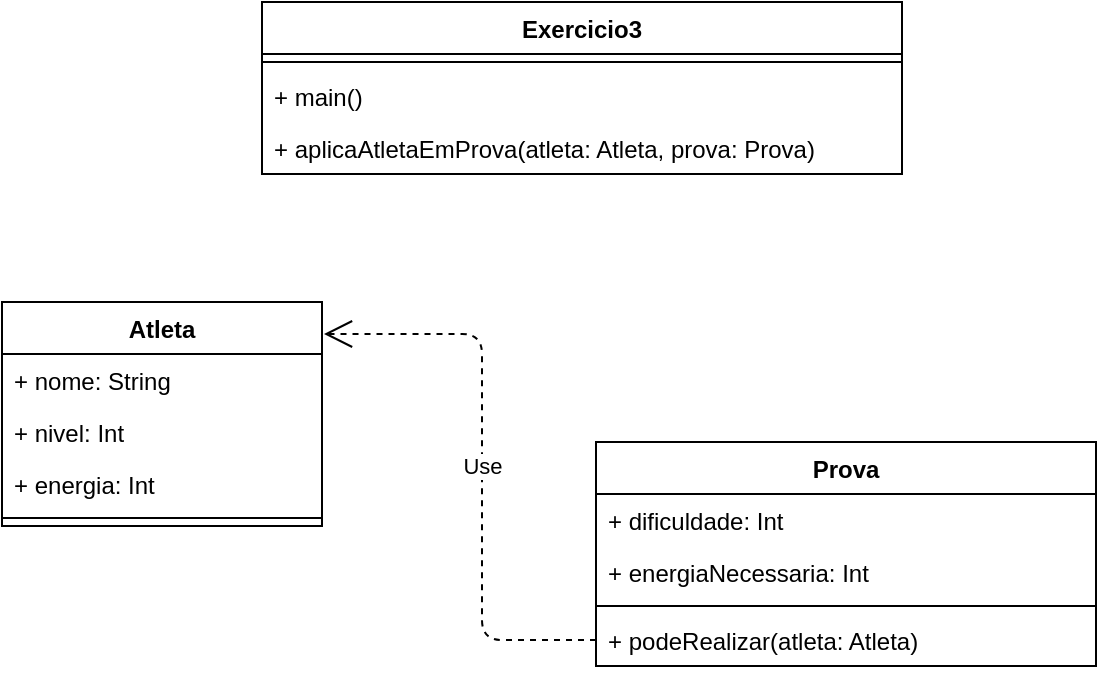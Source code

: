 <mxfile version="13.6.6" type="device"><diagram id="cqp6BdjrmmfVuLKcXOhI" name="Page-1"><mxGraphModel dx="868" dy="1651" grid="1" gridSize="10" guides="1" tooltips="1" connect="1" arrows="1" fold="1" page="1" pageScale="1" pageWidth="827" pageHeight="1169" math="0" shadow="0"><root><mxCell id="0"/><mxCell id="1" parent="0"/><mxCell id="m_GpvHyaKNreJumAo9BA-1" value="Atleta" style="swimlane;fontStyle=1;align=center;verticalAlign=top;childLayout=stackLayout;horizontal=1;startSize=26;horizontalStack=0;resizeParent=1;resizeParentMax=0;resizeLast=0;collapsible=1;marginBottom=0;" vertex="1" parent="1"><mxGeometry x="280" y="90" width="160" height="112" as="geometry"/></mxCell><mxCell id="m_GpvHyaKNreJumAo9BA-2" value="+ nome: String" style="text;strokeColor=none;fillColor=none;align=left;verticalAlign=top;spacingLeft=4;spacingRight=4;overflow=hidden;rotatable=0;points=[[0,0.5],[1,0.5]];portConstraint=eastwest;" vertex="1" parent="m_GpvHyaKNreJumAo9BA-1"><mxGeometry y="26" width="160" height="26" as="geometry"/></mxCell><mxCell id="m_GpvHyaKNreJumAo9BA-5" value="+ nivel: Int" style="text;strokeColor=none;fillColor=none;align=left;verticalAlign=top;spacingLeft=4;spacingRight=4;overflow=hidden;rotatable=0;points=[[0,0.5],[1,0.5]];portConstraint=eastwest;" vertex="1" parent="m_GpvHyaKNreJumAo9BA-1"><mxGeometry y="52" width="160" height="26" as="geometry"/></mxCell><mxCell id="m_GpvHyaKNreJumAo9BA-7" value="+ energia: Int" style="text;strokeColor=none;fillColor=none;align=left;verticalAlign=top;spacingLeft=4;spacingRight=4;overflow=hidden;rotatable=0;points=[[0,0.5],[1,0.5]];portConstraint=eastwest;" vertex="1" parent="m_GpvHyaKNreJumAo9BA-1"><mxGeometry y="78" width="160" height="26" as="geometry"/></mxCell><mxCell id="m_GpvHyaKNreJumAo9BA-3" value="" style="line;strokeWidth=1;fillColor=none;align=left;verticalAlign=middle;spacingTop=-1;spacingLeft=3;spacingRight=3;rotatable=0;labelPosition=right;points=[];portConstraint=eastwest;" vertex="1" parent="m_GpvHyaKNreJumAo9BA-1"><mxGeometry y="104" width="160" height="8" as="geometry"/></mxCell><mxCell id="m_GpvHyaKNreJumAo9BA-15" value="Prova" style="swimlane;fontStyle=1;align=center;verticalAlign=top;childLayout=stackLayout;horizontal=1;startSize=26;horizontalStack=0;resizeParent=1;resizeParentMax=0;resizeLast=0;collapsible=1;marginBottom=0;" vertex="1" parent="1"><mxGeometry x="577" y="160" width="250" height="112" as="geometry"/></mxCell><mxCell id="m_GpvHyaKNreJumAo9BA-16" value="+ dificuldade: Int" style="text;strokeColor=none;fillColor=none;align=left;verticalAlign=top;spacingLeft=4;spacingRight=4;overflow=hidden;rotatable=0;points=[[0,0.5],[1,0.5]];portConstraint=eastwest;" vertex="1" parent="m_GpvHyaKNreJumAo9BA-15"><mxGeometry y="26" width="250" height="26" as="geometry"/></mxCell><mxCell id="m_GpvHyaKNreJumAo9BA-24" value="+ energiaNecessaria: Int" style="text;strokeColor=none;fillColor=none;align=left;verticalAlign=top;spacingLeft=4;spacingRight=4;overflow=hidden;rotatable=0;points=[[0,0.5],[1,0.5]];portConstraint=eastwest;" vertex="1" parent="m_GpvHyaKNreJumAo9BA-15"><mxGeometry y="52" width="250" height="26" as="geometry"/></mxCell><mxCell id="m_GpvHyaKNreJumAo9BA-17" value="" style="line;strokeWidth=1;fillColor=none;align=left;verticalAlign=middle;spacingTop=-1;spacingLeft=3;spacingRight=3;rotatable=0;labelPosition=right;points=[];portConstraint=eastwest;" vertex="1" parent="m_GpvHyaKNreJumAo9BA-15"><mxGeometry y="78" width="250" height="8" as="geometry"/></mxCell><mxCell id="m_GpvHyaKNreJumAo9BA-18" value="+ podeRealizar(atleta: Atleta)" style="text;strokeColor=none;fillColor=none;align=left;verticalAlign=top;spacingLeft=4;spacingRight=4;overflow=hidden;rotatable=0;points=[[0,0.5],[1,0.5]];portConstraint=eastwest;" vertex="1" parent="m_GpvHyaKNreJumAo9BA-15"><mxGeometry y="86" width="250" height="26" as="geometry"/></mxCell><mxCell id="m_GpvHyaKNreJumAo9BA-23" value="Use" style="endArrow=open;endSize=12;dashed=1;html=1;exitX=0;exitY=0.5;exitDx=0;exitDy=0;" edge="1" parent="1" source="m_GpvHyaKNreJumAo9BA-18"><mxGeometry width="160" relative="1" as="geometry"><mxPoint x="330" y="220" as="sourcePoint"/><mxPoint x="441" y="106" as="targetPoint"/><Array as="points"><mxPoint x="520" y="259"/><mxPoint x="520" y="106"/></Array></mxGeometry></mxCell><mxCell id="m_GpvHyaKNreJumAo9BA-19" value="Exercicio3" style="swimlane;fontStyle=1;align=center;verticalAlign=top;childLayout=stackLayout;horizontal=1;startSize=26;horizontalStack=0;resizeParent=1;resizeParentMax=0;resizeLast=0;collapsible=1;marginBottom=0;" vertex="1" parent="1"><mxGeometry x="410" y="-60" width="320" height="86" as="geometry"/></mxCell><mxCell id="m_GpvHyaKNreJumAo9BA-21" value="" style="line;strokeWidth=1;fillColor=none;align=left;verticalAlign=middle;spacingTop=-1;spacingLeft=3;spacingRight=3;rotatable=0;labelPosition=right;points=[];portConstraint=eastwest;" vertex="1" parent="m_GpvHyaKNreJumAo9BA-19"><mxGeometry y="26" width="320" height="8" as="geometry"/></mxCell><mxCell id="m_GpvHyaKNreJumAo9BA-22" value="+ main()" style="text;strokeColor=none;fillColor=none;align=left;verticalAlign=top;spacingLeft=4;spacingRight=4;overflow=hidden;rotatable=0;points=[[0,0.5],[1,0.5]];portConstraint=eastwest;" vertex="1" parent="m_GpvHyaKNreJumAo9BA-19"><mxGeometry y="34" width="320" height="26" as="geometry"/></mxCell><mxCell id="m_GpvHyaKNreJumAo9BA-25" value="+ aplicaAtletaEmProva(atleta: Atleta, prova: Prova)" style="text;strokeColor=none;fillColor=none;align=left;verticalAlign=top;spacingLeft=4;spacingRight=4;overflow=hidden;rotatable=0;points=[[0,0.5],[1,0.5]];portConstraint=eastwest;" vertex="1" parent="m_GpvHyaKNreJumAo9BA-19"><mxGeometry y="60" width="320" height="26" as="geometry"/></mxCell></root></mxGraphModel></diagram></mxfile>
